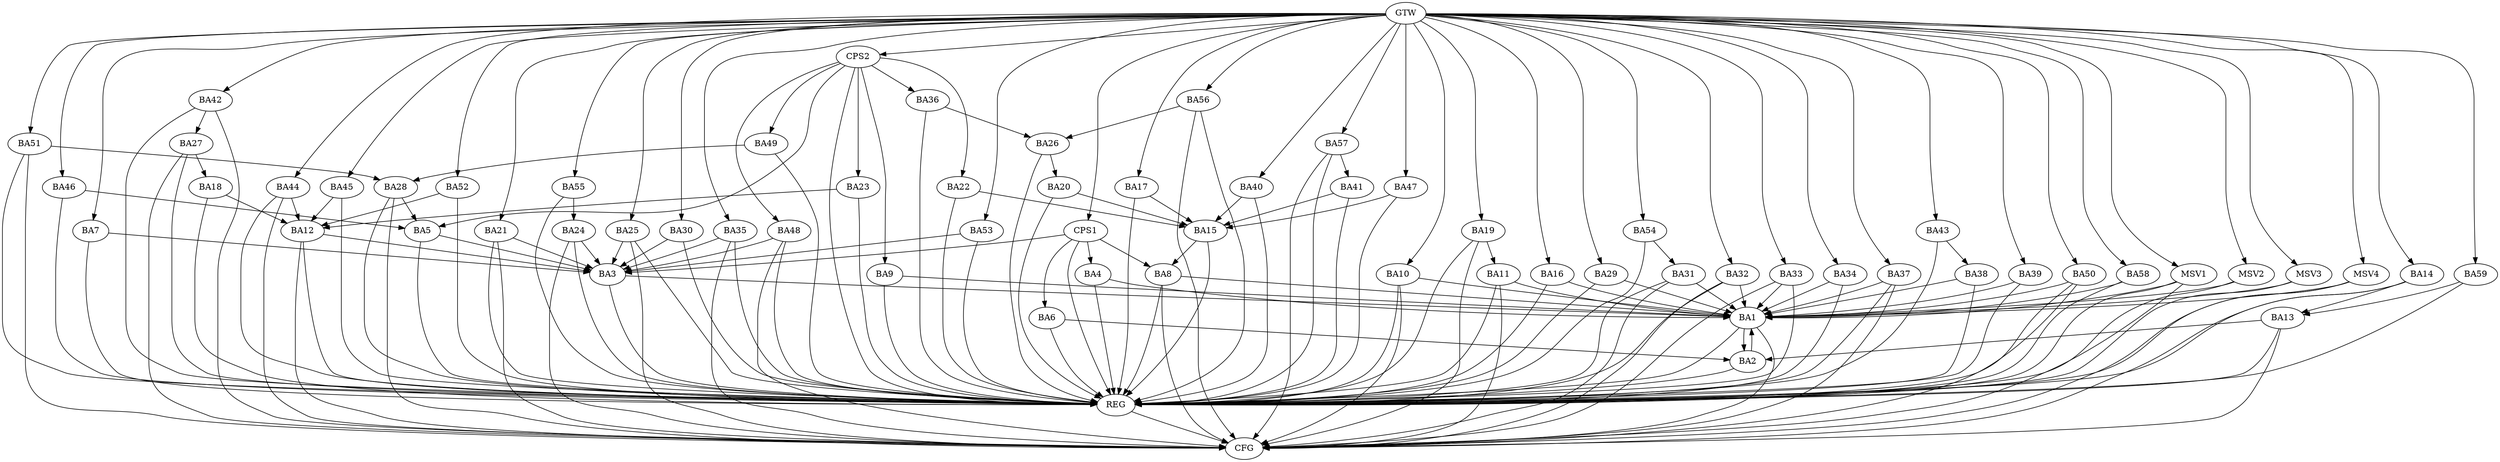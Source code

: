 strict digraph G {
  BA1 [ label="BA1" ];
  BA2 [ label="BA2" ];
  BA3 [ label="BA3" ];
  BA4 [ label="BA4" ];
  BA5 [ label="BA5" ];
  BA6 [ label="BA6" ];
  BA7 [ label="BA7" ];
  BA8 [ label="BA8" ];
  BA9 [ label="BA9" ];
  BA10 [ label="BA10" ];
  BA11 [ label="BA11" ];
  BA12 [ label="BA12" ];
  BA13 [ label="BA13" ];
  BA14 [ label="BA14" ];
  BA15 [ label="BA15" ];
  BA16 [ label="BA16" ];
  BA17 [ label="BA17" ];
  BA18 [ label="BA18" ];
  BA19 [ label="BA19" ];
  BA20 [ label="BA20" ];
  BA21 [ label="BA21" ];
  BA22 [ label="BA22" ];
  BA23 [ label="BA23" ];
  BA24 [ label="BA24" ];
  BA25 [ label="BA25" ];
  BA26 [ label="BA26" ];
  BA27 [ label="BA27" ];
  BA28 [ label="BA28" ];
  BA29 [ label="BA29" ];
  BA30 [ label="BA30" ];
  BA31 [ label="BA31" ];
  BA32 [ label="BA32" ];
  BA33 [ label="BA33" ];
  BA34 [ label="BA34" ];
  BA35 [ label="BA35" ];
  BA36 [ label="BA36" ];
  BA37 [ label="BA37" ];
  BA38 [ label="BA38" ];
  BA39 [ label="BA39" ];
  BA40 [ label="BA40" ];
  BA41 [ label="BA41" ];
  BA42 [ label="BA42" ];
  BA43 [ label="BA43" ];
  BA44 [ label="BA44" ];
  BA45 [ label="BA45" ];
  BA46 [ label="BA46" ];
  BA47 [ label="BA47" ];
  BA48 [ label="BA48" ];
  BA49 [ label="BA49" ];
  BA50 [ label="BA50" ];
  BA51 [ label="BA51" ];
  BA52 [ label="BA52" ];
  BA53 [ label="BA53" ];
  BA54 [ label="BA54" ];
  BA55 [ label="BA55" ];
  BA56 [ label="BA56" ];
  BA57 [ label="BA57" ];
  BA58 [ label="BA58" ];
  BA59 [ label="BA59" ];
  CPS1 [ label="CPS1" ];
  CPS2 [ label="CPS2" ];
  GTW [ label="GTW" ];
  REG [ label="REG" ];
  CFG [ label="CFG" ];
  MSV1 [ label="MSV1" ];
  MSV2 [ label="MSV2" ];
  MSV3 [ label="MSV3" ];
  MSV4 [ label="MSV4" ];
  BA1 -> BA2;
  BA2 -> BA1;
  BA3 -> BA1;
  BA4 -> BA1;
  BA5 -> BA3;
  BA6 -> BA2;
  BA7 -> BA3;
  BA8 -> BA1;
  BA9 -> BA1;
  BA10 -> BA1;
  BA11 -> BA1;
  BA12 -> BA3;
  BA13 -> BA2;
  BA14 -> BA13;
  BA15 -> BA8;
  BA16 -> BA1;
  BA17 -> BA15;
  BA18 -> BA12;
  BA19 -> BA11;
  BA20 -> BA15;
  BA21 -> BA3;
  BA22 -> BA15;
  BA23 -> BA12;
  BA24 -> BA3;
  BA25 -> BA3;
  BA26 -> BA20;
  BA27 -> BA18;
  BA28 -> BA5;
  BA29 -> BA1;
  BA30 -> BA3;
  BA31 -> BA1;
  BA32 -> BA1;
  BA33 -> BA1;
  BA34 -> BA1;
  BA35 -> BA3;
  BA36 -> BA26;
  BA37 -> BA1;
  BA38 -> BA1;
  BA39 -> BA1;
  BA40 -> BA15;
  BA41 -> BA15;
  BA42 -> BA27;
  BA43 -> BA38;
  BA44 -> BA12;
  BA45 -> BA12;
  BA46 -> BA5;
  BA47 -> BA15;
  BA48 -> BA3;
  BA49 -> BA28;
  BA50 -> BA1;
  BA51 -> BA28;
  BA52 -> BA12;
  BA53 -> BA3;
  BA54 -> BA31;
  BA55 -> BA24;
  BA56 -> BA26;
  BA57 -> BA41;
  BA58 -> BA1;
  BA59 -> BA13;
  CPS1 -> BA4;
  CPS1 -> BA3;
  CPS1 -> BA8;
  CPS1 -> BA6;
  CPS2 -> BA22;
  CPS2 -> BA48;
  CPS2 -> BA23;
  CPS2 -> BA9;
  CPS2 -> BA36;
  CPS2 -> BA49;
  CPS2 -> BA5;
  GTW -> BA7;
  GTW -> BA10;
  GTW -> BA14;
  GTW -> BA16;
  GTW -> BA17;
  GTW -> BA19;
  GTW -> BA21;
  GTW -> BA25;
  GTW -> BA29;
  GTW -> BA30;
  GTW -> BA32;
  GTW -> BA33;
  GTW -> BA34;
  GTW -> BA35;
  GTW -> BA37;
  GTW -> BA39;
  GTW -> BA40;
  GTW -> BA42;
  GTW -> BA43;
  GTW -> BA44;
  GTW -> BA45;
  GTW -> BA46;
  GTW -> BA47;
  GTW -> BA50;
  GTW -> BA51;
  GTW -> BA52;
  GTW -> BA53;
  GTW -> BA54;
  GTW -> BA55;
  GTW -> BA56;
  GTW -> BA57;
  GTW -> BA58;
  GTW -> BA59;
  GTW -> CPS1;
  GTW -> CPS2;
  BA1 -> REG;
  BA2 -> REG;
  BA3 -> REG;
  BA4 -> REG;
  BA5 -> REG;
  BA6 -> REG;
  BA7 -> REG;
  BA8 -> REG;
  BA9 -> REG;
  BA10 -> REG;
  BA11 -> REG;
  BA12 -> REG;
  BA13 -> REG;
  BA14 -> REG;
  BA15 -> REG;
  BA16 -> REG;
  BA17 -> REG;
  BA18 -> REG;
  BA19 -> REG;
  BA20 -> REG;
  BA21 -> REG;
  BA22 -> REG;
  BA23 -> REG;
  BA24 -> REG;
  BA25 -> REG;
  BA26 -> REG;
  BA27 -> REG;
  BA28 -> REG;
  BA29 -> REG;
  BA30 -> REG;
  BA31 -> REG;
  BA32 -> REG;
  BA33 -> REG;
  BA34 -> REG;
  BA35 -> REG;
  BA36 -> REG;
  BA37 -> REG;
  BA38 -> REG;
  BA39 -> REG;
  BA40 -> REG;
  BA41 -> REG;
  BA42 -> REG;
  BA43 -> REG;
  BA44 -> REG;
  BA45 -> REG;
  BA46 -> REG;
  BA47 -> REG;
  BA48 -> REG;
  BA49 -> REG;
  BA50 -> REG;
  BA51 -> REG;
  BA52 -> REG;
  BA53 -> REG;
  BA54 -> REG;
  BA55 -> REG;
  BA56 -> REG;
  BA57 -> REG;
  BA58 -> REG;
  BA59 -> REG;
  CPS1 -> REG;
  CPS2 -> REG;
  BA57 -> CFG;
  BA37 -> CFG;
  BA8 -> CFG;
  BA21 -> CFG;
  BA24 -> CFG;
  BA19 -> CFG;
  BA27 -> CFG;
  BA51 -> CFG;
  BA25 -> CFG;
  BA44 -> CFG;
  BA12 -> CFG;
  BA14 -> CFG;
  BA32 -> CFG;
  BA42 -> CFG;
  BA50 -> CFG;
  BA31 -> CFG;
  BA48 -> CFG;
  BA10 -> CFG;
  BA1 -> CFG;
  BA35 -> CFG;
  BA13 -> CFG;
  BA56 -> CFG;
  BA33 -> CFG;
  BA28 -> CFG;
  BA11 -> CFG;
  REG -> CFG;
  MSV1 -> BA1;
  GTW -> MSV1;
  MSV1 -> REG;
  MSV1 -> CFG;
  MSV2 -> BA1;
  MSV3 -> BA1;
  MSV4 -> BA1;
  GTW -> MSV2;
  MSV2 -> REG;
  GTW -> MSV3;
  MSV3 -> REG;
  GTW -> MSV4;
  MSV4 -> REG;
  MSV4 -> CFG;
}
